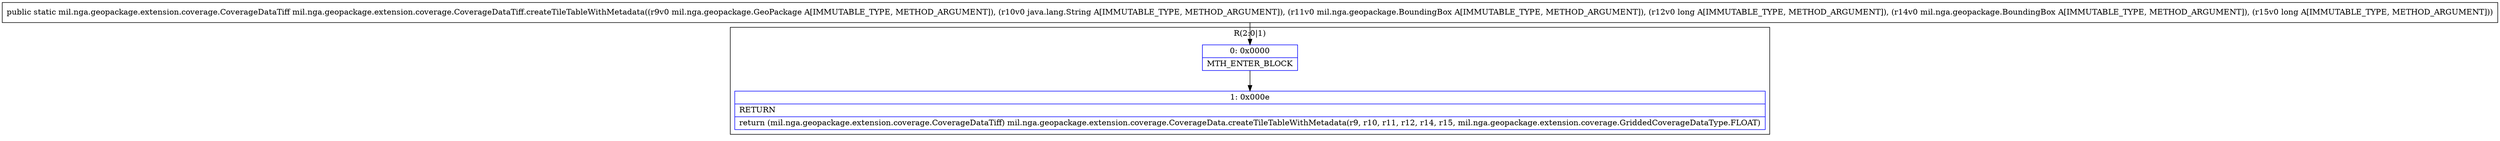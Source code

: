 digraph "CFG formil.nga.geopackage.extension.coverage.CoverageDataTiff.createTileTableWithMetadata(Lmil\/nga\/geopackage\/GeoPackage;Ljava\/lang\/String;Lmil\/nga\/geopackage\/BoundingBox;JLmil\/nga\/geopackage\/BoundingBox;J)Lmil\/nga\/geopackage\/extension\/coverage\/CoverageDataTiff;" {
subgraph cluster_Region_694783249 {
label = "R(2:0|1)";
node [shape=record,color=blue];
Node_0 [shape=record,label="{0\:\ 0x0000|MTH_ENTER_BLOCK\l}"];
Node_1 [shape=record,label="{1\:\ 0x000e|RETURN\l|return (mil.nga.geopackage.extension.coverage.CoverageDataTiff) mil.nga.geopackage.extension.coverage.CoverageData.createTileTableWithMetadata(r9, r10, r11, r12, r14, r15, mil.nga.geopackage.extension.coverage.GriddedCoverageDataType.FLOAT)\l}"];
}
MethodNode[shape=record,label="{public static mil.nga.geopackage.extension.coverage.CoverageDataTiff mil.nga.geopackage.extension.coverage.CoverageDataTiff.createTileTableWithMetadata((r9v0 mil.nga.geopackage.GeoPackage A[IMMUTABLE_TYPE, METHOD_ARGUMENT]), (r10v0 java.lang.String A[IMMUTABLE_TYPE, METHOD_ARGUMENT]), (r11v0 mil.nga.geopackage.BoundingBox A[IMMUTABLE_TYPE, METHOD_ARGUMENT]), (r12v0 long A[IMMUTABLE_TYPE, METHOD_ARGUMENT]), (r14v0 mil.nga.geopackage.BoundingBox A[IMMUTABLE_TYPE, METHOD_ARGUMENT]), (r15v0 long A[IMMUTABLE_TYPE, METHOD_ARGUMENT])) }"];
MethodNode -> Node_0;
Node_0 -> Node_1;
}

